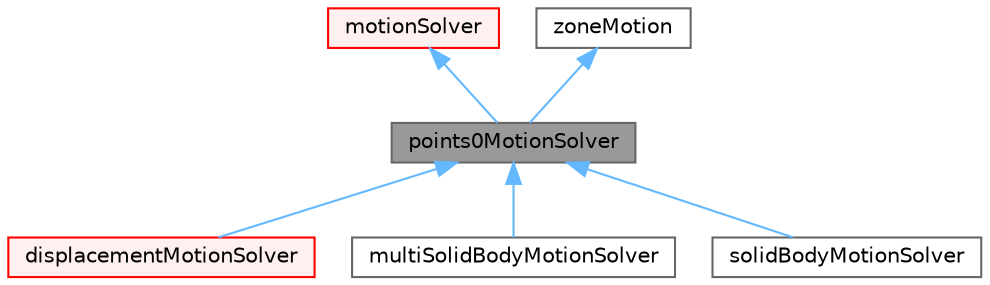 digraph "points0MotionSolver"
{
 // LATEX_PDF_SIZE
  bgcolor="transparent";
  edge [fontname=Helvetica,fontsize=10,labelfontname=Helvetica,labelfontsize=10];
  node [fontname=Helvetica,fontsize=10,shape=box,height=0.2,width=0.4];
  Node1 [id="Node000001",label="points0MotionSolver",height=0.2,width=0.4,color="gray40", fillcolor="grey60", style="filled", fontcolor="black",tooltip="Virtual base class for displacement motion solvers, where the point motion is relative to a set of fi..."];
  Node2 -> Node1 [id="edge1_Node000001_Node000002",dir="back",color="steelblue1",style="solid",tooltip=" "];
  Node2 [id="Node000002",label="motionSolver",height=0.2,width=0.4,color="red", fillcolor="#FFF0F0", style="filled",URL="$classFoam_1_1motionSolver.html",tooltip="Virtual base class for mesh motion solver."];
  Node12 -> Node1 [id="edge2_Node000001_Node000012",dir="back",color="steelblue1",style="solid",tooltip=" "];
  Node12 [id="Node000012",label="zoneMotion",height=0.2,width=0.4,color="gray40", fillcolor="white", style="filled",URL="$classFoam_1_1zoneMotion.html",tooltip="Intermediate class for handling \"zonified\" motion. Can select motion for the entire mesh,..."];
  Node1 -> Node13 [id="edge3_Node000001_Node000013",dir="back",color="steelblue1",style="solid",tooltip=" "];
  Node13 [id="Node000013",label="displacementMotionSolver",height=0.2,width=0.4,color="red", fillcolor="#FFF0F0", style="filled",URL="$classFoam_1_1displacementMotionSolver.html",tooltip="Virtual base class for displacement motion solver."];
  Node1 -> Node23 [id="edge4_Node000001_Node000023",dir="back",color="steelblue1",style="solid",tooltip=" "];
  Node23 [id="Node000023",label="multiSolidBodyMotionSolver",height=0.2,width=0.4,color="gray40", fillcolor="white", style="filled",URL="$classFoam_1_1multiSolidBodyMotionSolver.html",tooltip="Solid-body motion of the mesh specified by a run-time selectable motion function."];
  Node1 -> Node24 [id="edge5_Node000001_Node000024",dir="back",color="steelblue1",style="solid",tooltip=" "];
  Node24 [id="Node000024",label="solidBodyMotionSolver",height=0.2,width=0.4,color="gray40", fillcolor="white", style="filled",URL="$classFoam_1_1solidBodyMotionSolver.html",tooltip="Solid-body motion of the mesh specified by a run-time selectable motion function."];
}
